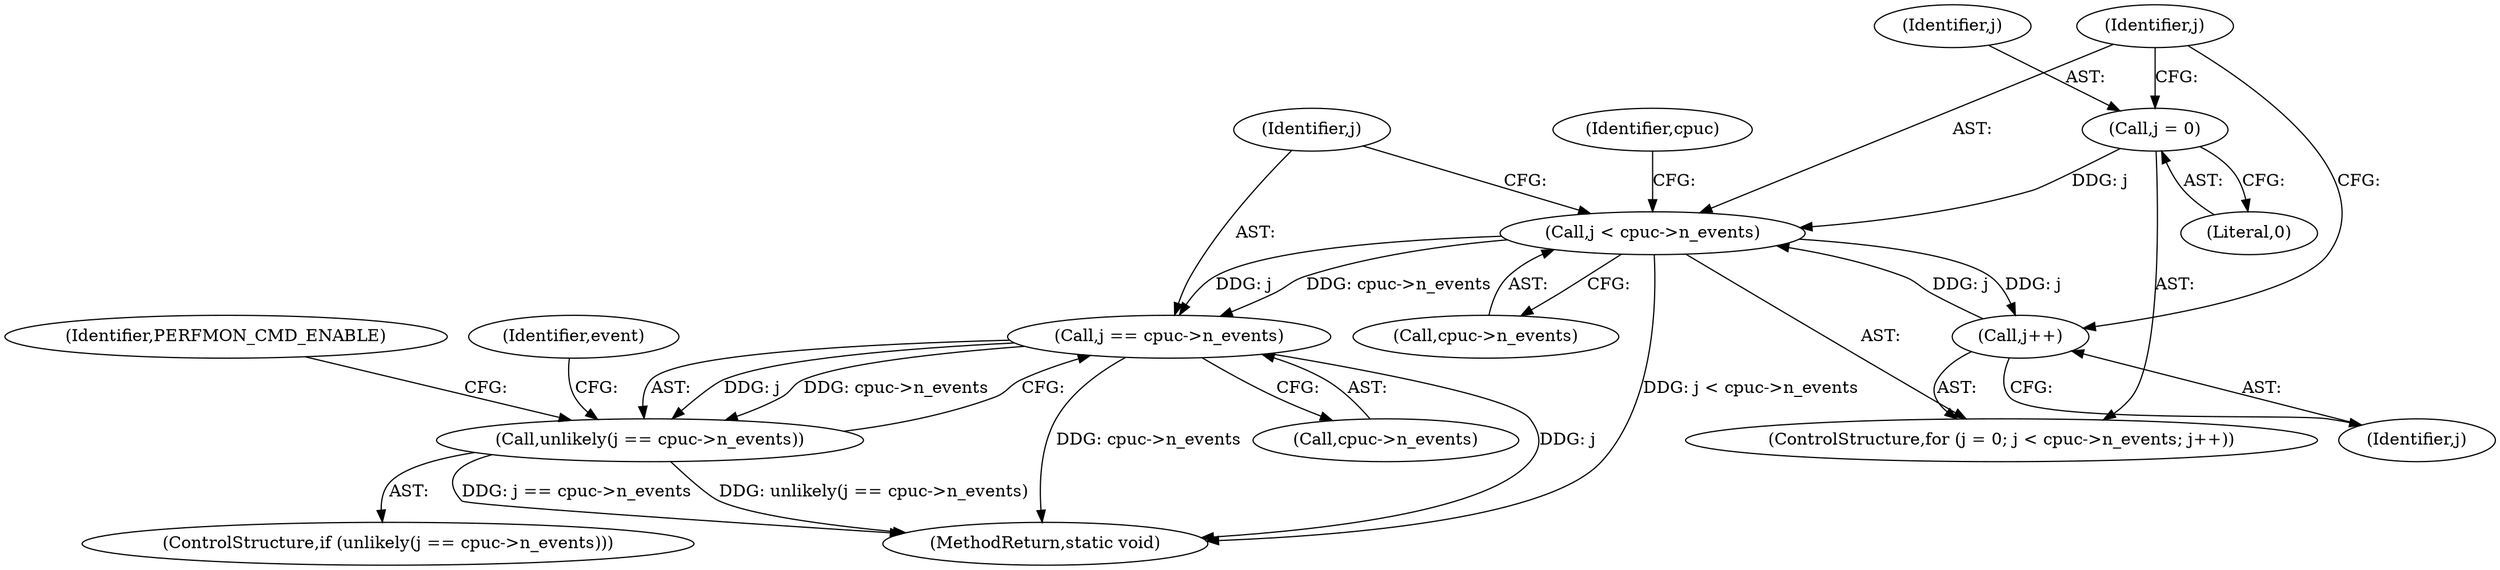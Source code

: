 digraph "0_linux_a8b0ca17b80e92faab46ee7179ba9e99ccb61233@pointer" {
"1000159" [label="(Call,j < cpuc->n_events)"];
"1000156" [label="(Call,j = 0)"];
"1000164" [label="(Call,j++)"];
"1000159" [label="(Call,j < cpuc->n_events)"];
"1000178" [label="(Call,j == cpuc->n_events)"];
"1000177" [label="(Call,unlikely(j == cpuc->n_events))"];
"1000178" [label="(Call,j == cpuc->n_events)"];
"1000177" [label="(Call,unlikely(j == cpuc->n_events))"];
"1000159" [label="(Call,j < cpuc->n_events)"];
"1000164" [label="(Call,j++)"];
"1000176" [label="(ControlStructure,if (unlikely(j == cpuc->n_events)))"];
"1000185" [label="(Identifier,PERFMON_CMD_ENABLE)"];
"1000155" [label="(ControlStructure,for (j = 0; j < cpuc->n_events; j++))"];
"1000161" [label="(Call,cpuc->n_events)"];
"1000158" [label="(Literal,0)"];
"1000179" [label="(Identifier,j)"];
"1000262" [label="(MethodReturn,static void)"];
"1000156" [label="(Call,j = 0)"];
"1000165" [label="(Identifier,j)"];
"1000157" [label="(Identifier,j)"];
"1000180" [label="(Call,cpuc->n_events)"];
"1000171" [label="(Identifier,cpuc)"];
"1000191" [label="(Identifier,event)"];
"1000160" [label="(Identifier,j)"];
"1000159" -> "1000155"  [label="AST: "];
"1000159" -> "1000161"  [label="CFG: "];
"1000160" -> "1000159"  [label="AST: "];
"1000161" -> "1000159"  [label="AST: "];
"1000171" -> "1000159"  [label="CFG: "];
"1000179" -> "1000159"  [label="CFG: "];
"1000159" -> "1000262"  [label="DDG: j < cpuc->n_events"];
"1000156" -> "1000159"  [label="DDG: j"];
"1000164" -> "1000159"  [label="DDG: j"];
"1000159" -> "1000164"  [label="DDG: j"];
"1000159" -> "1000178"  [label="DDG: j"];
"1000159" -> "1000178"  [label="DDG: cpuc->n_events"];
"1000156" -> "1000155"  [label="AST: "];
"1000156" -> "1000158"  [label="CFG: "];
"1000157" -> "1000156"  [label="AST: "];
"1000158" -> "1000156"  [label="AST: "];
"1000160" -> "1000156"  [label="CFG: "];
"1000164" -> "1000155"  [label="AST: "];
"1000164" -> "1000165"  [label="CFG: "];
"1000165" -> "1000164"  [label="AST: "];
"1000160" -> "1000164"  [label="CFG: "];
"1000178" -> "1000177"  [label="AST: "];
"1000178" -> "1000180"  [label="CFG: "];
"1000179" -> "1000178"  [label="AST: "];
"1000180" -> "1000178"  [label="AST: "];
"1000177" -> "1000178"  [label="CFG: "];
"1000178" -> "1000262"  [label="DDG: j"];
"1000178" -> "1000262"  [label="DDG: cpuc->n_events"];
"1000178" -> "1000177"  [label="DDG: j"];
"1000178" -> "1000177"  [label="DDG: cpuc->n_events"];
"1000177" -> "1000176"  [label="AST: "];
"1000185" -> "1000177"  [label="CFG: "];
"1000191" -> "1000177"  [label="CFG: "];
"1000177" -> "1000262"  [label="DDG: j == cpuc->n_events"];
"1000177" -> "1000262"  [label="DDG: unlikely(j == cpuc->n_events)"];
}
